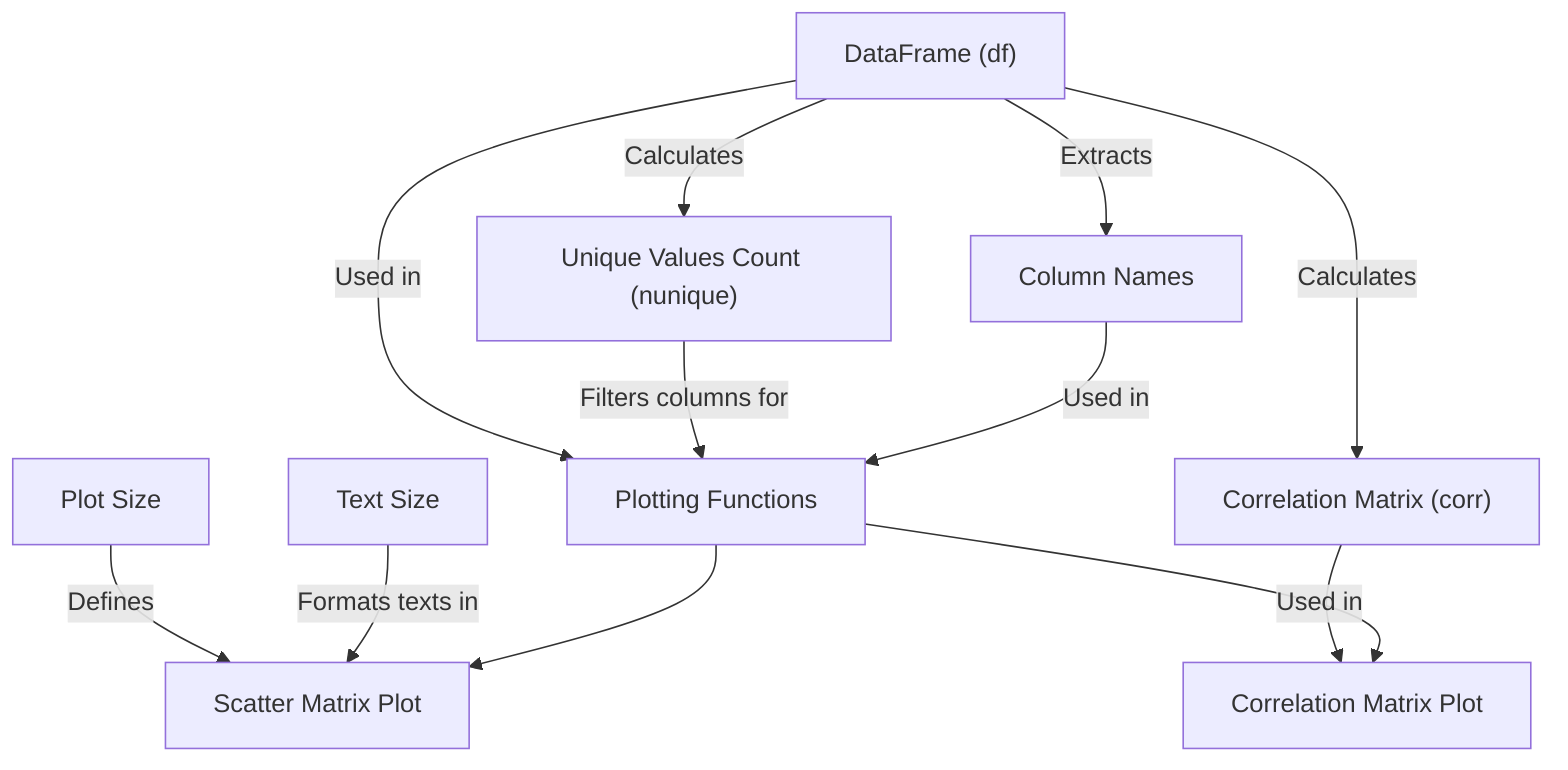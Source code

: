 flowchart TD
    %% Represents the main DataFrame placeholder for input data
    df["DataFrame (df)"] --> |"Used in"| plotFunctions["Plotting Functions"]
    
    %% Displays the unique values count of DataFrame for filtering
    df --> |"Calculates"| nunique["Unique Values Count (nunique)"]
    nunique --> |"Filters columns for"| plotFunctions

    %% Displays the correlation matrix for numerical columns
    df --> |"Calculates"| corr["Correlation Matrix (corr)"]
    corr --> |"Used in"| correlationMatrixPlot["Correlation Matrix Plot"]

    %% Lists data columns in DataFrame
    df --> |"Extracts"| columnNames["Column Names"]
    columnNames --> |"Used in"| plotFunctions

    %% Sets plot size for visualization
    plotSize["Plot Size"]
    plotSize --> |"Defines"| scatterMatrixPlot["Scatter Matrix Plot"]

    %% Sets text size for clarity
    textSize["Text Size"]
    textSize --> |"Formats texts in"| scatterMatrixPlot

    %% Comprehensive plotting combining scatter and correlation visualizations
    plotFunctions --> scatterMatrixPlot
    plotFunctions --> correlationMatrixPlot